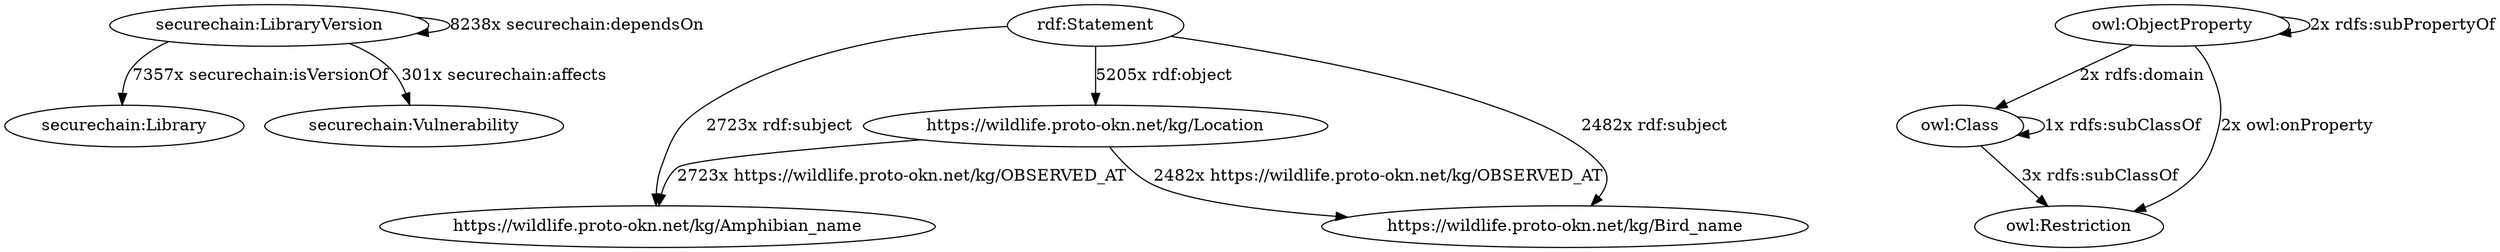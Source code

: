 graph  {
"securechain:LibraryVersion";
"securechain:Library";
"rdf:Statement";
"https://wildlife.proto-okn.net/kg/Location";
"https://wildlife.proto-okn.net/kg/Amphibian_name";
"https://wildlife.proto-okn.net/kg/Bird_name";
"securechain:Vulnerability";
"owl:ObjectProperty";
"owl:Class";
"owl:Restriction";
"securechain:LibraryVersion" -- "securechain:LibraryVersion" [dir=forward, arrowhead=normal, label="8238x securechain:dependsOn"];
"securechain:LibraryVersion" -- "securechain:Library" [dir=forward, arrowhead=normal, label="7357x securechain:isVersionOf"];
"securechain:LibraryVersion" -- "securechain:Vulnerability" [dir=forward, arrowhead=normal, label="301x securechain:affects"];
"rdf:Statement" -- "https://wildlife.proto-okn.net/kg/Location" [dir=forward, arrowhead=normal, label="5205x rdf:object"];
"rdf:Statement" -- "https://wildlife.proto-okn.net/kg/Amphibian_name" [dir=forward, arrowhead=normal, label="2723x rdf:subject"];
"rdf:Statement" -- "https://wildlife.proto-okn.net/kg/Bird_name" [dir=forward, arrowhead=normal, label="2482x rdf:subject"];
"https://wildlife.proto-okn.net/kg/Location" -- "https://wildlife.proto-okn.net/kg/Amphibian_name" [dir=forward, arrowhead=normal, label="2723x https://wildlife.proto-okn.net/kg/OBSERVED_AT"];
"https://wildlife.proto-okn.net/kg/Location" -- "https://wildlife.proto-okn.net/kg/Bird_name" [dir=forward, arrowhead=normal, label="2482x https://wildlife.proto-okn.net/kg/OBSERVED_AT"];
"owl:ObjectProperty" -- "owl:ObjectProperty" [dir=forward, arrowhead=normal, label="2x rdfs:subPropertyOf"];
"owl:ObjectProperty" -- "owl:Class" [dir=forward, arrowhead=normal, label="2x rdfs:domain"];
"owl:ObjectProperty" -- "owl:Restriction" [dir=forward, arrowhead=normal, label="2x owl:onProperty"];
"owl:Class" -- "owl:Restriction" [dir=forward, arrowhead=normal, label="3x rdfs:subClassOf"];
"owl:Class" -- "owl:Class" [dir=forward, arrowhead=normal, label="1x rdfs:subClassOf"];
}
